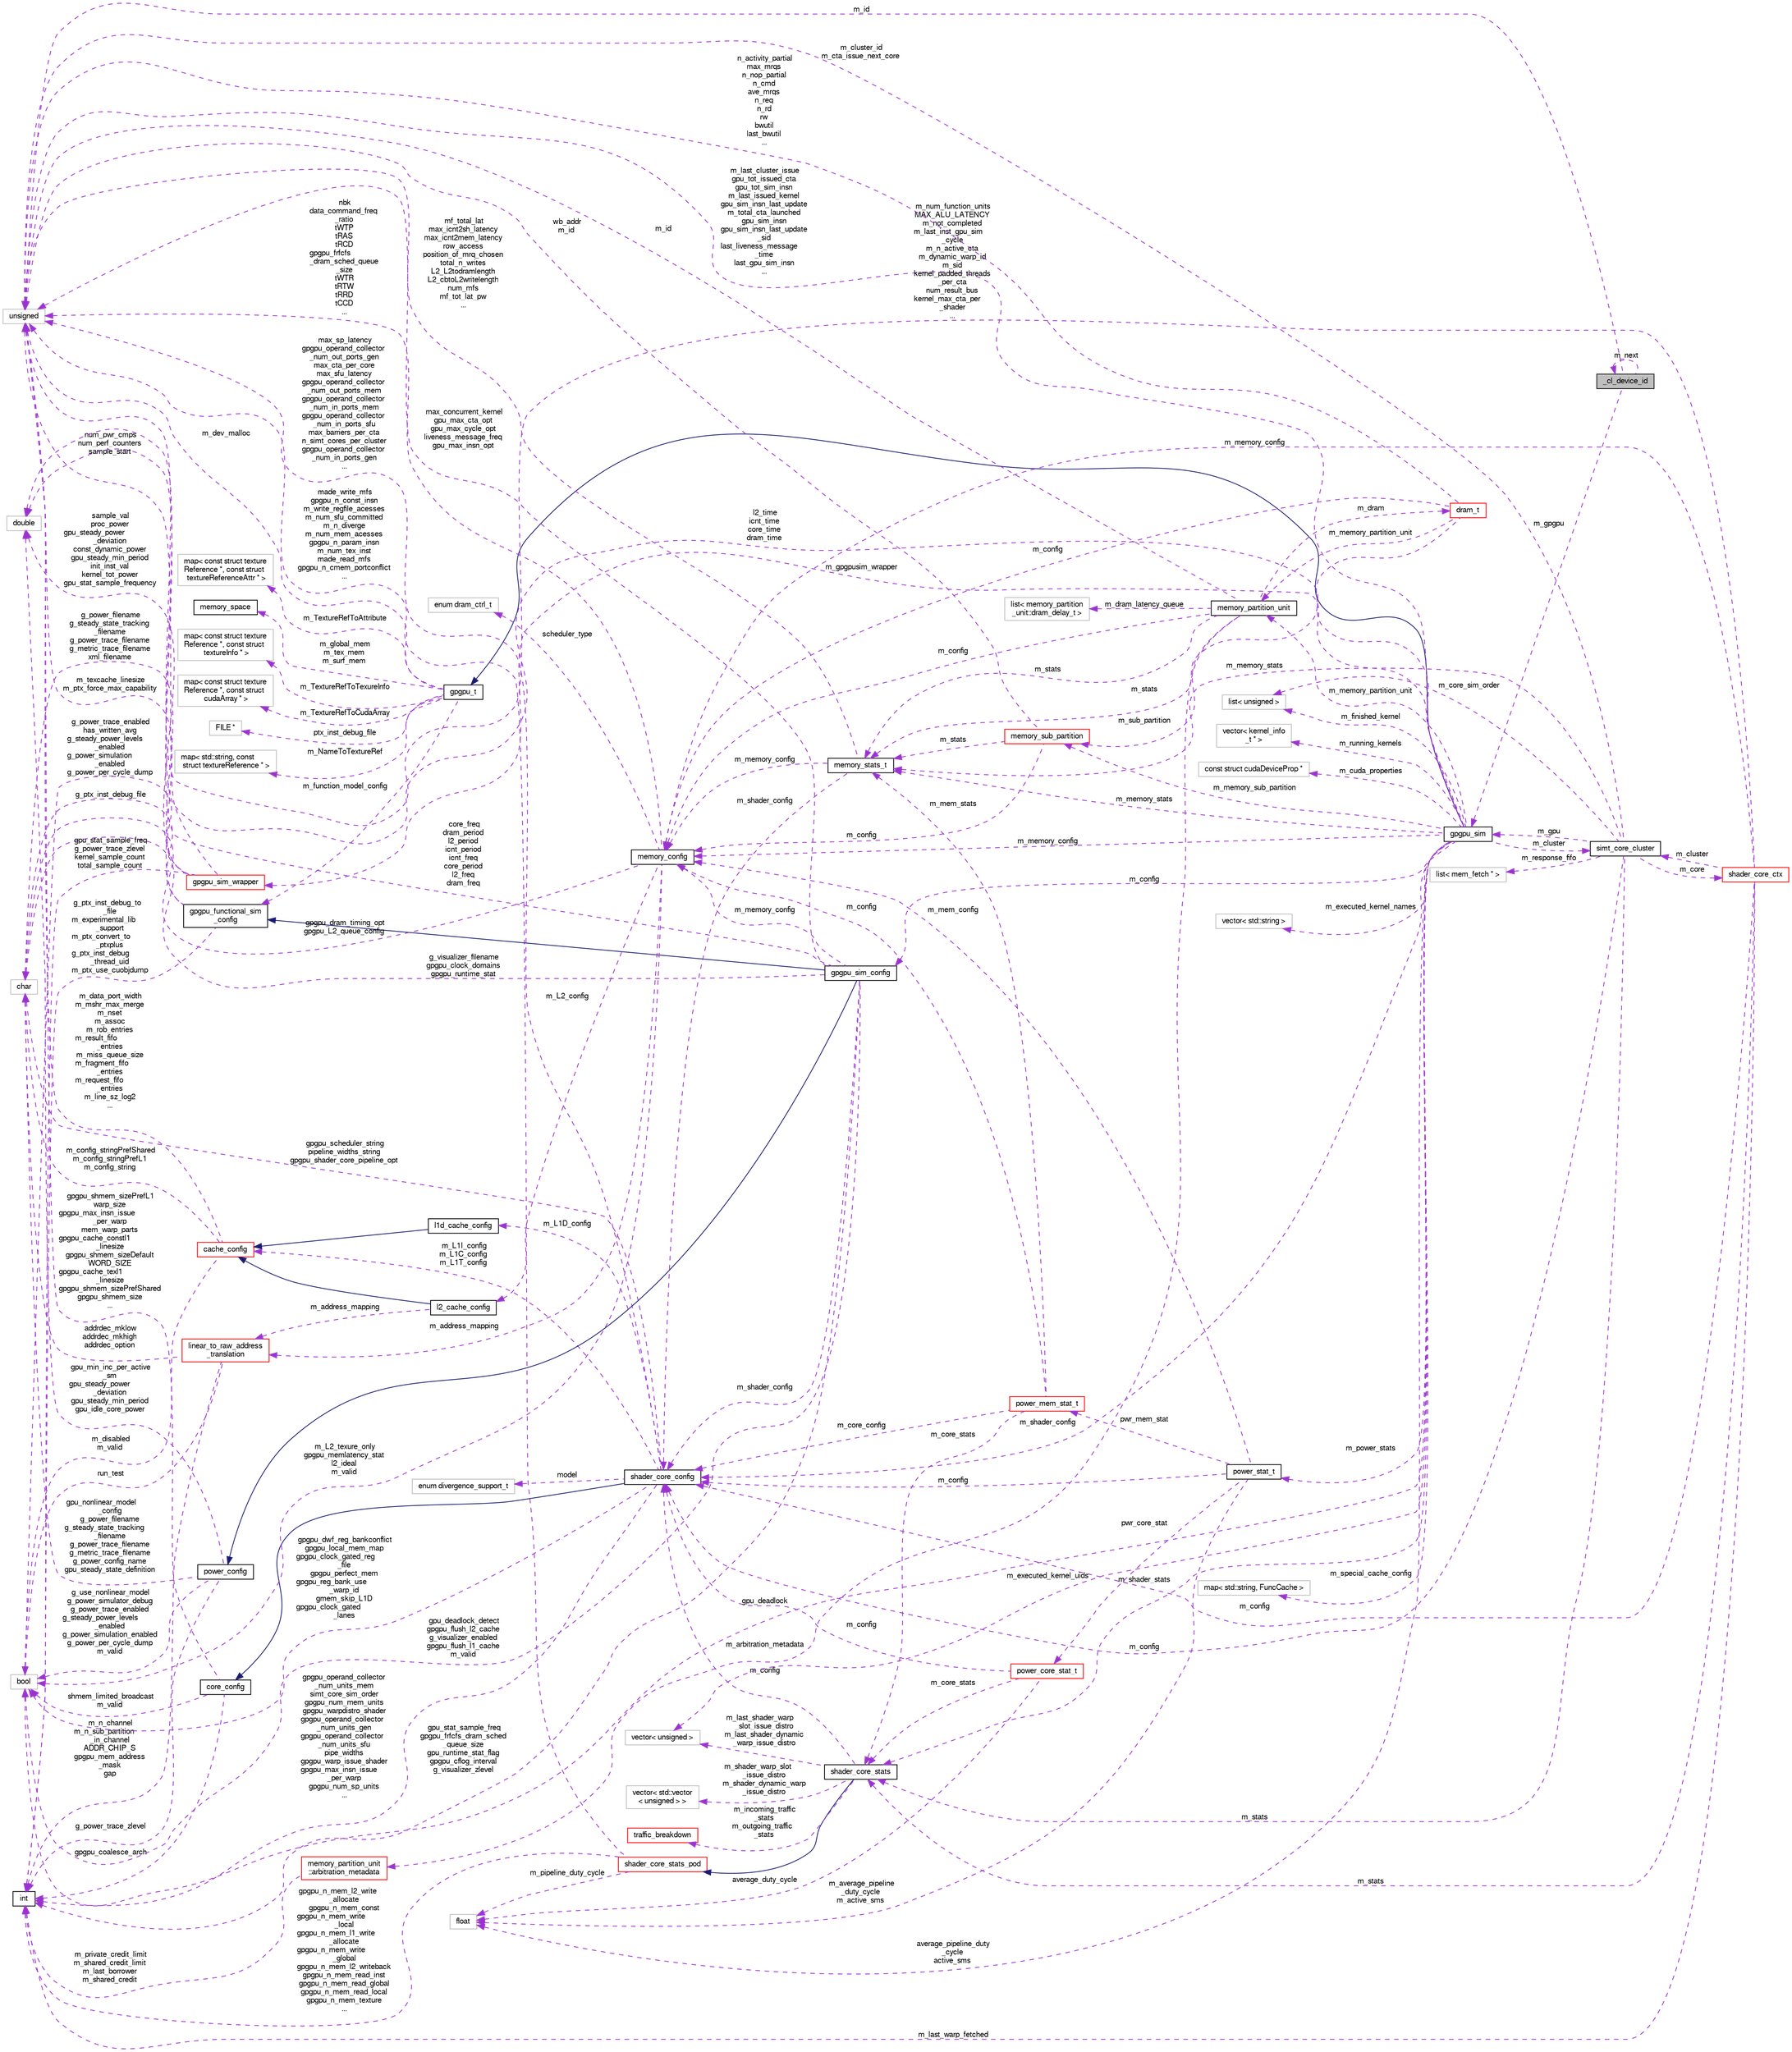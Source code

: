 digraph "_cl_device_id"
{
  bgcolor="transparent";
  edge [fontname="FreeSans",fontsize="10",labelfontname="FreeSans",labelfontsize="10"];
  node [fontname="FreeSans",fontsize="10",shape=record];
  rankdir="LR";
  Node1 [label="_cl_device_id",height=0.2,width=0.4,color="black", fillcolor="grey75", style="filled", fontcolor="black"];
  Node2 -> Node1 [dir="back",color="darkorchid3",fontsize="10",style="dashed",label=" m_gpgpu" ,fontname="FreeSans"];
  Node2 [label="gpgpu_sim",height=0.2,width=0.4,color="black",URL="$classgpgpu__sim.html"];
  Node3 -> Node2 [dir="back",color="midnightblue",fontsize="10",style="solid",fontname="FreeSans"];
  Node3 [label="gpgpu_t",height=0.2,width=0.4,color="black",URL="$classgpgpu__t.html"];
  Node4 -> Node3 [dir="back",color="darkorchid3",fontsize="10",style="dashed",label=" m_TextureRefToTexureInfo" ,fontname="FreeSans"];
  Node4 [label="map\< const struct texture\lReference *, const struct\l textureInfo * \>",height=0.2,width=0.4,color="grey75"];
  Node5 -> Node3 [dir="back",color="darkorchid3",fontsize="10",style="dashed",label=" m_TextureRefToCudaArray" ,fontname="FreeSans"];
  Node5 [label="map\< const struct texture\lReference *, const struct\l cudaArray * \>",height=0.2,width=0.4,color="grey75"];
  Node6 -> Node3 [dir="back",color="darkorchid3",fontsize="10",style="dashed",label=" ptx_inst_debug_file" ,fontname="FreeSans"];
  Node6 [label="FILE *",height=0.2,width=0.4,color="grey75"];
  Node7 -> Node3 [dir="back",color="darkorchid3",fontsize="10",style="dashed",label=" m_NameToTextureRef" ,fontname="FreeSans"];
  Node7 [label="map\< std::string, const\l struct textureReference * \>",height=0.2,width=0.4,color="grey75"];
  Node8 -> Node3 [dir="back",color="darkorchid3",fontsize="10",style="dashed",label=" m_TextureRefToAttribute" ,fontname="FreeSans"];
  Node8 [label="map\< const struct texture\lReference *, const struct\l textureReferenceAttr * \>",height=0.2,width=0.4,color="grey75"];
  Node9 -> Node3 [dir="back",color="darkorchid3",fontsize="10",style="dashed",label=" m_dev_malloc" ,fontname="FreeSans"];
  Node9 [label="unsigned",height=0.2,width=0.4,color="grey75"];
  Node10 -> Node3 [dir="back",color="darkorchid3",fontsize="10",style="dashed",label=" m_global_mem\nm_tex_mem\nm_surf_mem" ,fontname="FreeSans"];
  Node10 [label="memory_space",height=0.2,width=0.4,color="black",URL="$classmemory__space.html"];
  Node11 -> Node3 [dir="back",color="darkorchid3",fontsize="10",style="dashed",label=" m_function_model_config" ,fontname="FreeSans"];
  Node11 [label="gpgpu_functional_sim\l_config",height=0.2,width=0.4,color="black",URL="$classgpgpu__functional__sim__config.html"];
  Node12 -> Node11 [dir="back",color="darkorchid3",fontsize="10",style="dashed",label=" g_ptx_inst_debug_file" ,fontname="FreeSans"];
  Node12 [label="char",height=0.2,width=0.4,color="grey75"];
  Node13 -> Node11 [dir="back",color="darkorchid3",fontsize="10",style="dashed",label=" g_ptx_inst_debug_to\l_file\nm_experimental_lib\l_support\nm_ptx_convert_to\l_ptxplus\ng_ptx_inst_debug\l_thread_uid\nm_ptx_use_cuobjdump" ,fontname="FreeSans"];
  Node13 [label="int",height=0.2,width=0.4,color="black",URL="$classint.html"];
  Node9 -> Node11 [dir="back",color="darkorchid3",fontsize="10",style="dashed",label=" m_texcache_linesize\nm_ptx_force_max_capability" ,fontname="FreeSans"];
  Node14 -> Node2 [dir="back",color="darkorchid3",fontsize="10",style="dashed",label=" l2_time\nicnt_time\ncore_time\ndram_time" ,fontname="FreeSans"];
  Node14 [label="double",height=0.2,width=0.4,color="grey75"];
  Node15 -> Node2 [dir="back",color="darkorchid3",fontsize="10",style="dashed",label=" m_shader_config" ,fontname="FreeSans"];
  Node15 [label="shader_core_config",height=0.2,width=0.4,color="black",URL="$structshader__core__config.html"];
  Node16 -> Node15 [dir="back",color="midnightblue",fontsize="10",style="solid",fontname="FreeSans"];
  Node16 [label="core_config",height=0.2,width=0.4,color="black",URL="$structcore__config.html"];
  Node13 -> Node16 [dir="back",color="darkorchid3",fontsize="10",style="dashed",label=" gpgpu_coalesce_arch" ,fontname="FreeSans"];
  Node17 -> Node16 [dir="back",color="darkorchid3",fontsize="10",style="dashed",label=" shmem_limited_broadcast\nm_valid" ,fontname="FreeSans"];
  Node17 [label="bool",height=0.2,width=0.4,color="grey75"];
  Node9 -> Node16 [dir="back",color="darkorchid3",fontsize="10",style="dashed",label=" gpgpu_shmem_sizePrefL1\nwarp_size\ngpgpu_max_insn_issue\l_per_warp\nmem_warp_parts\ngpgpu_cache_constl1\l_linesize\ngpgpu_shmem_sizeDefault\nWORD_SIZE\ngpgpu_cache_texl1\l_linesize\ngpgpu_shmem_sizePrefShared\ngpgpu_shmem_size\n..." ,fontname="FreeSans"];
  Node18 -> Node15 [dir="back",color="darkorchid3",fontsize="10",style="dashed",label=" m_L1D_config" ,fontname="FreeSans"];
  Node18 [label="l1d_cache_config",height=0.2,width=0.4,color="black",URL="$classl1d__cache__config.html"];
  Node19 -> Node18 [dir="back",color="midnightblue",fontsize="10",style="solid",fontname="FreeSans"];
  Node19 [label="cache_config",height=0.2,width=0.4,color="red",URL="$classcache__config.html"];
  Node12 -> Node19 [dir="back",color="darkorchid3",fontsize="10",style="dashed",label=" m_config_stringPrefShared\nm_config_stringPrefL1\nm_config_string" ,fontname="FreeSans"];
  Node17 -> Node19 [dir="back",color="darkorchid3",fontsize="10",style="dashed",label=" m_disabled\nm_valid" ,fontname="FreeSans"];
  Node9 -> Node19 [dir="back",color="darkorchid3",fontsize="10",style="dashed",label=" m_data_port_width\nm_mshr_max_merge\nm_nset\nm_assoc\nm_rob_entries\nm_result_fifo\l_entries\nm_miss_queue_size\nm_fragment_fifo\l_entries\nm_request_fifo\l_entries\nm_line_sz_log2\n..." ,fontname="FreeSans"];
  Node12 -> Node15 [dir="back",color="darkorchid3",fontsize="10",style="dashed",label=" gpgpu_scheduler_string\npipeline_widths_string\ngpgpu_shader_core_pipeline_opt" ,fontname="FreeSans"];
  Node30 -> Node15 [dir="back",color="darkorchid3",fontsize="10",style="dashed",label=" model" ,fontname="FreeSans"];
  Node30 [label="enum divergence_support_t",height=0.2,width=0.4,color="grey75"];
  Node13 -> Node15 [dir="back",color="darkorchid3",fontsize="10",style="dashed",label=" gpgpu_operand_collector\l_num_units_mem\nsimt_core_sim_order\ngpgpu_num_mem_units\ngpgpu_warpdistro_shader\ngpgpu_operand_collector\l_num_units_gen\ngpgpu_operand_collector\l_num_units_sfu\npipe_widths\ngpgpu_warp_issue_shader\ngpgpu_max_insn_issue\l_per_warp\ngpgpu_num_sp_units\n..." ,fontname="FreeSans"];
  Node17 -> Node15 [dir="back",color="darkorchid3",fontsize="10",style="dashed",label=" gpgpu_dwf_reg_bankconflict\ngpgpu_local_mem_map\ngpgpu_clock_gated_reg\l_file\ngpgpu_perfect_mem\ngpgpu_reg_bank_use\l_warp_id\ngmem_skip_L1D\ngpgpu_clock_gated\l_lanes" ,fontname="FreeSans"];
  Node19 -> Node15 [dir="back",color="darkorchid3",fontsize="10",style="dashed",label=" m_L1I_config\nm_L1C_config\nm_L1T_config" ,fontname="FreeSans"];
  Node9 -> Node15 [dir="back",color="darkorchid3",fontsize="10",style="dashed",label=" max_sp_latency\ngpgpu_operand_collector\l_num_out_ports_gen\nmax_cta_per_core\nmax_sfu_latency\ngpgpu_operand_collector\l_num_out_ports_mem\ngpgpu_operand_collector\l_num_in_ports_mem\ngpgpu_operand_collector\l_num_in_ports_sfu\nmax_barriers_per_cta\nn_simt_cores_per_cluster\ngpgpu_operand_collector\l_num_in_ports_gen\n..." ,fontname="FreeSans"];
  Node31 -> Node2 [dir="back",color="darkorchid3",fontsize="10",style="dashed",label=" m_cuda_properties" ,fontname="FreeSans"];
  Node31 [label="const struct cudaDeviceProp *",height=0.2,width=0.4,color="grey75"];
  Node32 -> Node2 [dir="back",color="darkorchid3",fontsize="10",style="dashed",label=" m_cluster" ,fontname="FreeSans"];
  Node32 [label="simt_core_cluster",height=0.2,width=0.4,color="black",URL="$classsimt__core__cluster.html"];
  Node15 -> Node32 [dir="back",color="darkorchid3",fontsize="10",style="dashed",label=" m_config" ,fontname="FreeSans"];
  Node33 -> Node32 [dir="back",color="darkorchid3",fontsize="10",style="dashed",label=" m_stats" ,fontname="FreeSans"];
  Node33 [label="shader_core_stats",height=0.2,width=0.4,color="black",URL="$classshader__core__stats.html"];
  Node34 -> Node33 [dir="back",color="midnightblue",fontsize="10",style="solid",fontname="FreeSans"];
  Node34 [label="shader_core_stats_pod",height=0.2,width=0.4,color="red",URL="$structshader__core__stats__pod.html"];
  Node35 -> Node34 [dir="back",color="darkorchid3",fontsize="10",style="dashed",label=" m_pipeline_duty_cycle" ,fontname="FreeSans"];
  Node35 [label="float",height=0.2,width=0.4,color="grey75"];
  Node13 -> Node34 [dir="back",color="darkorchid3",fontsize="10",style="dashed",label=" gpgpu_n_mem_l2_write\l_allocate\ngpgpu_n_mem_const\ngpgpu_n_mem_write\l_local\ngpgpu_n_mem_l1_write\l_allocate\ngpgpu_n_mem_write\l_global\ngpgpu_n_mem_l2_writeback\ngpgpu_n_mem_read_inst\ngpgpu_n_mem_read_global\ngpgpu_n_mem_read_local\ngpgpu_n_mem_texture\n..." ,fontname="FreeSans"];
  Node9 -> Node34 [dir="back",color="darkorchid3",fontsize="10",style="dashed",label=" made_write_mfs\ngpgpu_n_const_insn\nm_write_regfile_acesses\nm_num_sfu_committed\nm_n_diverge\nm_num_mem_acesses\ngpgpu_n_param_insn\nm_num_tex_inst\nmade_read_mfs\ngpgpu_n_cmem_portconflict\n..." ,fontname="FreeSans"];
  Node38 -> Node33 [dir="back",color="darkorchid3",fontsize="10",style="dashed",label=" m_incoming_traffic\l_stats\nm_outgoing_traffic\l_stats" ,fontname="FreeSans"];
  Node38 [label="traffic_breakdown",height=0.2,width=0.4,color="red",URL="$classtraffic__breakdown.html"];
  Node15 -> Node33 [dir="back",color="darkorchid3",fontsize="10",style="dashed",label=" m_config" ,fontname="FreeSans"];
  Node41 -> Node33 [dir="back",color="darkorchid3",fontsize="10",style="dashed",label=" m_last_shader_warp\l_slot_issue_distro\nm_last_shader_dynamic\l_warp_issue_distro" ,fontname="FreeSans"];
  Node41 [label="vector\< unsigned \>",height=0.2,width=0.4,color="grey75"];
  Node42 -> Node33 [dir="back",color="darkorchid3",fontsize="10",style="dashed",label=" m_shader_warp_slot\l_issue_distro\nm_shader_dynamic_warp\l_issue_distro" ,fontname="FreeSans"];
  Node42 [label="vector\< std::vector\l\< unsigned \> \>",height=0.2,width=0.4,color="grey75"];
  Node43 -> Node32 [dir="back",color="darkorchid3",fontsize="10",style="dashed",label=" m_memory_stats" ,fontname="FreeSans"];
  Node43 [label="memory_stats_t",height=0.2,width=0.4,color="black",URL="$classmemory__stats__t.html"];
  Node15 -> Node43 [dir="back",color="darkorchid3",fontsize="10",style="dashed",label=" m_shader_config" ,fontname="FreeSans"];
  Node44 -> Node43 [dir="back",color="darkorchid3",fontsize="10",style="dashed",label=" m_memory_config" ,fontname="FreeSans"];
  Node44 [label="memory_config",height=0.2,width=0.4,color="black",URL="$structmemory__config.html"];
  Node45 -> Node44 [dir="back",color="darkorchid3",fontsize="10",style="dashed",label=" scheduler_type" ,fontname="FreeSans"];
  Node45 [label="enum dram_ctrl_t",height=0.2,width=0.4,color="grey75"];
  Node12 -> Node44 [dir="back",color="darkorchid3",fontsize="10",style="dashed",label=" gpgpu_dram_timing_opt\ngpgpu_L2_queue_config" ,fontname="FreeSans"];
  Node17 -> Node44 [dir="back",color="darkorchid3",fontsize="10",style="dashed",label=" m_L2_texure_only\ngpgpu_memlatency_stat\nl2_ideal\nm_valid" ,fontname="FreeSans"];
  Node9 -> Node44 [dir="back",color="darkorchid3",fontsize="10",style="dashed",label=" nbk\ndata_command_freq\l_ratio\ntWTP\ntRAS\ntRCD\ngpgpu_frfcfs\l_dram_sched_queue\l_size\ntWTR\ntRTW\ntRRD\ntCCD\n..." ,fontname="FreeSans"];
  Node46 -> Node44 [dir="back",color="darkorchid3",fontsize="10",style="dashed",label=" m_address_mapping" ,fontname="FreeSans"];
  Node46 [label="linear_to_raw_address\l_translation",height=0.2,width=0.4,color="red",URL="$classlinear__to__raw__address__translation.html"];
  Node12 -> Node46 [dir="back",color="darkorchid3",fontsize="10",style="dashed",label=" addrdec_mklow\naddrdec_mkhigh\naddrdec_option" ,fontname="FreeSans"];
  Node13 -> Node46 [dir="back",color="darkorchid3",fontsize="10",style="dashed",label=" m_n_channel\nm_n_sub_partition\l_in_channel\nADDR_CHIP_S\ngpgpu_mem_address\l_mask\ngap" ,fontname="FreeSans"];
  Node17 -> Node46 [dir="back",color="darkorchid3",fontsize="10",style="dashed",label=" run_test" ,fontname="FreeSans"];
  Node48 -> Node44 [dir="back",color="darkorchid3",fontsize="10",style="dashed",label=" m_L2_config" ,fontname="FreeSans"];
  Node48 [label="l2_cache_config",height=0.2,width=0.4,color="black",URL="$classl2__cache__config.html"];
  Node19 -> Node48 [dir="back",color="midnightblue",fontsize="10",style="solid",fontname="FreeSans"];
  Node46 -> Node48 [dir="back",color="darkorchid3",fontsize="10",style="dashed",label=" m_address_mapping" ,fontname="FreeSans"];
  Node9 -> Node43 [dir="back",color="darkorchid3",fontsize="10",style="dashed",label=" mf_total_lat\nmax_icnt2sh_latency\nmax_icnt2mem_latency\nrow_access\nposition_of_mrq_chosen\ntotal_n_writes\nL2_L2todramlength\nL2_cbtoL2writelength\nnum_mfs\nmf_tot_lat_pw\n..." ,fontname="FreeSans"];
  Node49 -> Node32 [dir="back",color="darkorchid3",fontsize="10",style="dashed",label=" m_core_sim_order" ,fontname="FreeSans"];
  Node49 [label="list\< unsigned \>",height=0.2,width=0.4,color="grey75"];
  Node2 -> Node32 [dir="back",color="darkorchid3",fontsize="10",style="dashed",label=" m_gpu" ,fontname="FreeSans"];
  Node50 -> Node32 [dir="back",color="darkorchid3",fontsize="10",style="dashed",label=" m_response_fifo" ,fontname="FreeSans"];
  Node50 [label="list\< mem_fetch * \>",height=0.2,width=0.4,color="grey75"];
  Node51 -> Node32 [dir="back",color="darkorchid3",fontsize="10",style="dashed",label=" m_core" ,fontname="FreeSans"];
  Node51 [label="shader_core_ctx",height=0.2,width=0.4,color="red",URL="$classshader__core__ctx.html"];
  Node32 -> Node51 [dir="back",color="darkorchid3",fontsize="10",style="dashed",label=" m_cluster" ,fontname="FreeSans"];
  Node15 -> Node51 [dir="back",color="darkorchid3",fontsize="10",style="dashed",label=" m_config" ,fontname="FreeSans"];
  Node33 -> Node51 [dir="back",color="darkorchid3",fontsize="10",style="dashed",label=" m_stats" ,fontname="FreeSans"];
  Node44 -> Node51 [dir="back",color="darkorchid3",fontsize="10",style="dashed",label=" m_memory_config" ,fontname="FreeSans"];
  Node13 -> Node51 [dir="back",color="darkorchid3",fontsize="10",style="dashed",label=" m_last_warp_fetched" ,fontname="FreeSans"];
  Node9 -> Node51 [dir="back",color="darkorchid3",fontsize="10",style="dashed",label=" m_num_function_units\nMAX_ALU_LATENCY\nm_not_completed\nm_last_inst_gpu_sim\l_cycle\nm_n_active_cta\nm_dynamic_warp_id\nm_sid\nkernel_padded_threads\l_per_cta\nnum_result_bus\nkernel_max_cta_per\l_shader\n..." ,fontname="FreeSans"];
  Node9 -> Node32 [dir="back",color="darkorchid3",fontsize="10",style="dashed",label=" m_cluster_id\nm_cta_issue_next_core" ,fontname="FreeSans"];
  Node41 -> Node2 [dir="back",color="darkorchid3",fontsize="10",style="dashed",label=" m_executed_kernel_uids" ,fontname="FreeSans"];
  Node184 -> Node2 [dir="back",color="darkorchid3",fontsize="10",style="dashed",label=" m_executed_kernel_names" ,fontname="FreeSans"];
  Node184 [label="vector\< std::string \>",height=0.2,width=0.4,color="grey75"];
  Node35 -> Node2 [dir="back",color="darkorchid3",fontsize="10",style="dashed",label=" average_pipeline_duty\l_cycle\nactive_sms" ,fontname="FreeSans"];
  Node33 -> Node2 [dir="back",color="darkorchid3",fontsize="10",style="dashed",label=" m_shader_stats" ,fontname="FreeSans"];
  Node44 -> Node2 [dir="back",color="darkorchid3",fontsize="10",style="dashed",label=" m_memory_config" ,fontname="FreeSans"];
  Node185 -> Node2 [dir="back",color="darkorchid3",fontsize="10",style="dashed",label=" m_memory_partition_unit" ,fontname="FreeSans"];
  Node185 [label="memory_partition_unit",height=0.2,width=0.4,color="black",URL="$classmemory__partition__unit.html"];
  Node186 -> Node185 [dir="back",color="darkorchid3",fontsize="10",style="dashed",label=" m_arbitration_metadata" ,fontname="FreeSans"];
  Node186 [label="memory_partition_unit\l::arbitration_metadata",height=0.2,width=0.4,color="red",URL="$classmemory__partition__unit_1_1arbitration__metadata.html"];
  Node13 -> Node186 [dir="back",color="darkorchid3",fontsize="10",style="dashed",label=" m_private_credit_limit\nm_shared_credit_limit\nm_last_borrower\nm_shared_credit" ,fontname="FreeSans"];
  Node44 -> Node185 [dir="back",color="darkorchid3",fontsize="10",style="dashed",label=" m_config" ,fontname="FreeSans"];
  Node43 -> Node185 [dir="back",color="darkorchid3",fontsize="10",style="dashed",label=" m_stats" ,fontname="FreeSans"];
  Node188 -> Node185 [dir="back",color="darkorchid3",fontsize="10",style="dashed",label=" m_dram_latency_queue" ,fontname="FreeSans"];
  Node188 [label="list\< memory_partition\l_unit::dram_delay_t \>",height=0.2,width=0.4,color="grey75"];
  Node189 -> Node185 [dir="back",color="darkorchid3",fontsize="10",style="dashed",label=" m_dram" ,fontname="FreeSans"];
  Node189 [label="dram_t",height=0.2,width=0.4,color="red",URL="$classdram__t.html"];
  Node44 -> Node189 [dir="back",color="darkorchid3",fontsize="10",style="dashed",label=" m_config" ,fontname="FreeSans"];
  Node185 -> Node189 [dir="back",color="darkorchid3",fontsize="10",style="dashed",label=" m_memory_partition_unit" ,fontname="FreeSans"];
  Node43 -> Node189 [dir="back",color="darkorchid3",fontsize="10",style="dashed",label=" m_stats" ,fontname="FreeSans"];
  Node9 -> Node189 [dir="back",color="darkorchid3",fontsize="10",style="dashed",label=" n_activity_partial\nmax_mrqs\nn_nop_partial\nn_cmd\nave_mrqs\nn_req\nn_rd\nrw\nbwutil\nlast_bwutil\n..." ,fontname="FreeSans"];
  Node9 -> Node185 [dir="back",color="darkorchid3",fontsize="10",style="dashed",label=" m_id" ,fontname="FreeSans"];
  Node206 -> Node185 [dir="back",color="darkorchid3",fontsize="10",style="dashed",label=" m_sub_partition" ,fontname="FreeSans"];
  Node206 [label="memory_sub_partition",height=0.2,width=0.4,color="red",URL="$classmemory__sub__partition.html"];
  Node44 -> Node206 [dir="back",color="darkorchid3",fontsize="10",style="dashed",label=" m_config" ,fontname="FreeSans"];
  Node43 -> Node206 [dir="back",color="darkorchid3",fontsize="10",style="dashed",label=" m_stats" ,fontname="FreeSans"];
  Node9 -> Node206 [dir="back",color="darkorchid3",fontsize="10",style="dashed",label=" wb_addr\nm_id" ,fontname="FreeSans"];
  Node212 -> Node2 [dir="back",color="darkorchid3",fontsize="10",style="dashed",label=" m_power_stats" ,fontname="FreeSans"];
  Node212 [label="power_stat_t",height=0.2,width=0.4,color="black",URL="$classpower__stat__t.html"];
  Node213 -> Node212 [dir="back",color="darkorchid3",fontsize="10",style="dashed",label=" pwr_core_stat" ,fontname="FreeSans"];
  Node213 [label="power_core_stat_t",height=0.2,width=0.4,color="red",URL="$classpower__core__stat__t.html"];
  Node15 -> Node213 [dir="back",color="darkorchid3",fontsize="10",style="dashed",label=" m_config" ,fontname="FreeSans"];
  Node35 -> Node213 [dir="back",color="darkorchid3",fontsize="10",style="dashed",label=" average_duty_cycle" ,fontname="FreeSans"];
  Node33 -> Node213 [dir="back",color="darkorchid3",fontsize="10",style="dashed",label=" m_core_stats" ,fontname="FreeSans"];
  Node15 -> Node212 [dir="back",color="darkorchid3",fontsize="10",style="dashed",label=" m_config" ,fontname="FreeSans"];
  Node35 -> Node212 [dir="back",color="darkorchid3",fontsize="10",style="dashed",label=" m_average_pipeline\l_duty_cycle\nm_active_sms" ,fontname="FreeSans"];
  Node44 -> Node212 [dir="back",color="darkorchid3",fontsize="10",style="dashed",label=" m_mem_config" ,fontname="FreeSans"];
  Node215 -> Node212 [dir="back",color="darkorchid3",fontsize="10",style="dashed",label=" pwr_mem_stat" ,fontname="FreeSans"];
  Node215 [label="power_mem_stat_t",height=0.2,width=0.4,color="red",URL="$classpower__mem__stat__t.html"];
  Node15 -> Node215 [dir="back",color="darkorchid3",fontsize="10",style="dashed",label=" m_core_config" ,fontname="FreeSans"];
  Node44 -> Node215 [dir="back",color="darkorchid3",fontsize="10",style="dashed",label=" m_config" ,fontname="FreeSans"];
  Node33 -> Node215 [dir="back",color="darkorchid3",fontsize="10",style="dashed",label=" m_core_stats" ,fontname="FreeSans"];
  Node43 -> Node215 [dir="back",color="darkorchid3",fontsize="10",style="dashed",label=" m_mem_stats" ,fontname="FreeSans"];
  Node43 -> Node2 [dir="back",color="darkorchid3",fontsize="10",style="dashed",label=" m_memory_stats" ,fontname="FreeSans"];
  Node17 -> Node2 [dir="back",color="darkorchid3",fontsize="10",style="dashed",label=" gpu_deadlock" ,fontname="FreeSans"];
  Node49 -> Node2 [dir="back",color="darkorchid3",fontsize="10",style="dashed",label=" m_finished_kernel" ,fontname="FreeSans"];
  Node217 -> Node2 [dir="back",color="darkorchid3",fontsize="10",style="dashed",label=" m_config" ,fontname="FreeSans"];
  Node217 [label="gpgpu_sim_config",height=0.2,width=0.4,color="black",URL="$classgpgpu__sim__config.html"];
  Node218 -> Node217 [dir="back",color="midnightblue",fontsize="10",style="solid",fontname="FreeSans"];
  Node218 [label="power_config",height=0.2,width=0.4,color="black",URL="$structpower__config.html"];
  Node14 -> Node218 [dir="back",color="darkorchid3",fontsize="10",style="dashed",label=" gpu_min_inc_per_active\l_sm\ngpu_steady_power\l_deviation\ngpu_steady_min_period\ngpu_idle_core_power" ,fontname="FreeSans"];
  Node12 -> Node218 [dir="back",color="darkorchid3",fontsize="10",style="dashed",label=" gpu_nonlinear_model\l_config\ng_power_filename\ng_steady_state_tracking\l_filename\ng_power_trace_filename\ng_metric_trace_filename\ng_power_config_name\ngpu_steady_state_definition" ,fontname="FreeSans"];
  Node13 -> Node218 [dir="back",color="darkorchid3",fontsize="10",style="dashed",label=" g_power_trace_zlevel" ,fontname="FreeSans"];
  Node17 -> Node218 [dir="back",color="darkorchid3",fontsize="10",style="dashed",label=" g_use_nonlinear_model\ng_power_simulator_debug\ng_power_trace_enabled\ng_steady_power_levels\l_enabled\ng_power_simulation_enabled\ng_power_per_cycle_dump\nm_valid" ,fontname="FreeSans"];
  Node11 -> Node217 [dir="back",color="midnightblue",fontsize="10",style="solid",fontname="FreeSans"];
  Node14 -> Node217 [dir="back",color="darkorchid3",fontsize="10",style="dashed",label=" core_freq\ndram_period\nl2_period\nicnt_period\nicnt_freq\ncore_period\nl2_freq\ndram_freq" ,fontname="FreeSans"];
  Node15 -> Node217 [dir="back",color="darkorchid3",fontsize="10",style="dashed",label=" m_shader_config" ,fontname="FreeSans"];
  Node12 -> Node217 [dir="back",color="darkorchid3",fontsize="10",style="dashed",label=" g_visualizer_filename\ngpgpu_clock_domains\ngpgpu_runtime_stat" ,fontname="FreeSans"];
  Node44 -> Node217 [dir="back",color="darkorchid3",fontsize="10",style="dashed",label=" m_memory_config" ,fontname="FreeSans"];
  Node13 -> Node217 [dir="back",color="darkorchid3",fontsize="10",style="dashed",label=" gpu_stat_sample_freq\ngpgpu_frfcfs_dram_sched\l_queue_size\ngpu_runtime_stat_flag\ngpgpu_cflog_interval\ng_visualizer_zlevel" ,fontname="FreeSans"];
  Node17 -> Node217 [dir="back",color="darkorchid3",fontsize="10",style="dashed",label=" gpu_deadlock_detect\ngpgpu_flush_l2_cache\ng_visualizer_enabled\ngpgpu_flush_l1_cache\nm_valid" ,fontname="FreeSans"];
  Node9 -> Node217 [dir="back",color="darkorchid3",fontsize="10",style="dashed",label=" max_concurrent_kernel\ngpu_max_cta_opt\ngpu_max_cycle_opt\nliveness_message_freq\ngpu_max_insn_opt" ,fontname="FreeSans"];
  Node9 -> Node2 [dir="back",color="darkorchid3",fontsize="10",style="dashed",label=" m_last_cluster_issue\ngpu_tot_issued_cta\ngpu_tot_sim_insn\nm_last_issued_kernel\ngpu_sim_insn_last_update\nm_total_cta_launched\ngpu_sim_insn\ngpu_sim_insn_last_update\l_sid\nlast_liveness_message\l_time\nlast_gpu_sim_insn\n..." ,fontname="FreeSans"];
  Node219 -> Node2 [dir="back",color="darkorchid3",fontsize="10",style="dashed",label=" m_special_cache_config" ,fontname="FreeSans"];
  Node219 [label="map\< std::string, FuncCache \>",height=0.2,width=0.4,color="grey75"];
  Node220 -> Node2 [dir="back",color="darkorchid3",fontsize="10",style="dashed",label=" m_gpgpusim_wrapper" ,fontname="FreeSans"];
  Node220 [label="gpgpu_sim_wrapper",height=0.2,width=0.4,color="red",URL="$classgpgpu__sim__wrapper.html"];
  Node14 -> Node220 [dir="back",color="darkorchid3",fontsize="10",style="dashed",label=" sample_val\nproc_power\ngpu_steady_power\l_deviation\nconst_dynamic_power\ngpu_steady_min_period\ninit_inst_val\nkernel_tot_power\ngpu_stat_sample_frequency" ,fontname="FreeSans"];
  Node12 -> Node220 [dir="back",color="darkorchid3",fontsize="10",style="dashed",label=" g_power_filename\ng_steady_state_tracking\l_filename\ng_power_trace_filename\ng_metric_trace_filename\nxml_filename" ,fontname="FreeSans"];
  Node13 -> Node220 [dir="back",color="darkorchid3",fontsize="10",style="dashed",label=" gpu_stat_sample_freq\ng_power_trace_zlevel\nkernel_sample_count\ntotal_sample_count" ,fontname="FreeSans"];
  Node17 -> Node220 [dir="back",color="darkorchid3",fontsize="10",style="dashed",label=" g_power_trace_enabled\nhas_written_avg\ng_steady_power_levels\l_enabled\ng_power_simulation\l_enabled\ng_power_per_cycle_dump" ,fontname="FreeSans"];
  Node9 -> Node220 [dir="back",color="darkorchid3",fontsize="10",style="dashed",label=" num_pwr_cmps\nnum_perf_counters\nsample_start" ,fontname="FreeSans"];
  Node284 -> Node2 [dir="back",color="darkorchid3",fontsize="10",style="dashed",label=" m_running_kernels" ,fontname="FreeSans"];
  Node284 [label="vector\< kernel_info\l_t * \>",height=0.2,width=0.4,color="grey75"];
  Node206 -> Node2 [dir="back",color="darkorchid3",fontsize="10",style="dashed",label=" m_memory_sub_partition" ,fontname="FreeSans"];
  Node1 -> Node1 [dir="back",color="darkorchid3",fontsize="10",style="dashed",label=" m_next" ,fontname="FreeSans"];
  Node9 -> Node1 [dir="back",color="darkorchid3",fontsize="10",style="dashed",label=" m_id" ,fontname="FreeSans"];
}

